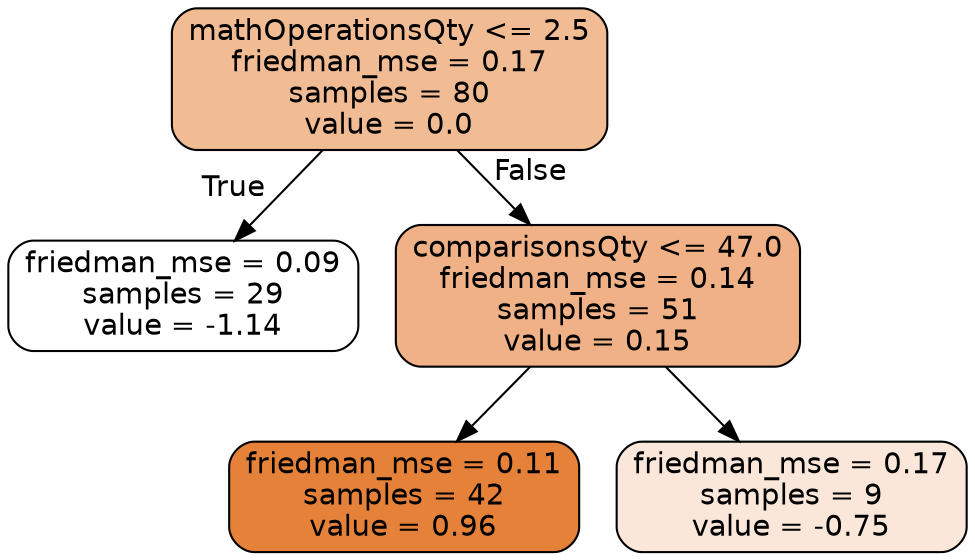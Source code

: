 digraph Tree {
node [shape=box, style="filled, rounded", color="black", fontname="helvetica"] ;
edge [fontname="helvetica"] ;
0 [label="mathOperationsQty <= 2.5\nfriedman_mse = 0.17\nsamples = 80\nvalue = 0.0", fillcolor="#f1bb93"] ;
1 [label="friedman_mse = 0.09\nsamples = 29\nvalue = -1.14", fillcolor="#ffffff"] ;
0 -> 1 [labeldistance=2.5, labelangle=45, headlabel="True"] ;
2 [label="comparisonsQty <= 47.0\nfriedman_mse = 0.14\nsamples = 51\nvalue = 0.15", fillcolor="#efb185"] ;
0 -> 2 [labeldistance=2.5, labelangle=-45, headlabel="False"] ;
3 [label="friedman_mse = 0.11\nsamples = 42\nvalue = 0.96", fillcolor="#e58139"] ;
2 -> 3 ;
4 [label="friedman_mse = 0.17\nsamples = 9\nvalue = -0.75", fillcolor="#fae7da"] ;
2 -> 4 ;
}